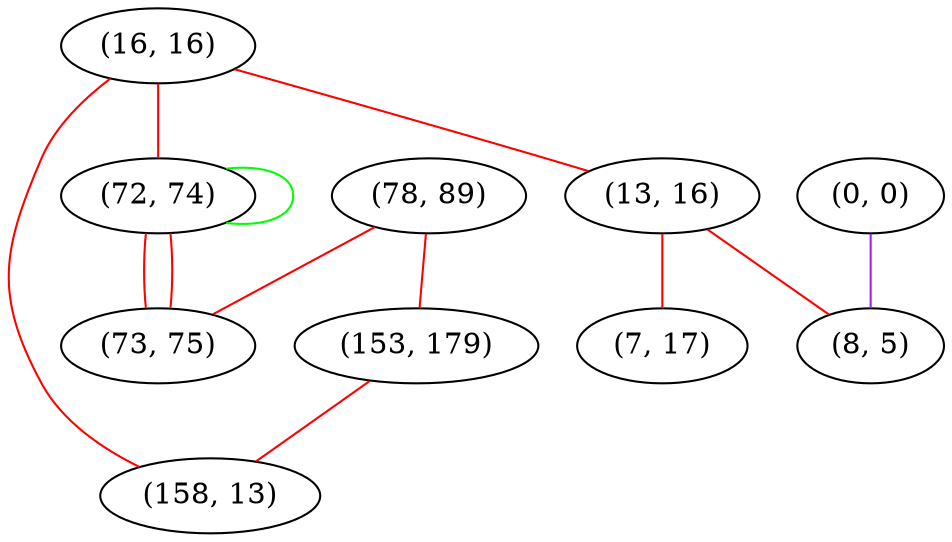 graph "" {
"(16, 16)";
"(78, 89)";
"(153, 179)";
"(72, 74)";
"(13, 16)";
"(73, 75)";
"(7, 17)";
"(0, 0)";
"(8, 5)";
"(158, 13)";
"(16, 16)" -- "(72, 74)"  [color=red, key=0, weight=1];
"(16, 16)" -- "(13, 16)"  [color=red, key=0, weight=1];
"(16, 16)" -- "(158, 13)"  [color=red, key=0, weight=1];
"(78, 89)" -- "(73, 75)"  [color=red, key=0, weight=1];
"(78, 89)" -- "(153, 179)"  [color=red, key=0, weight=1];
"(153, 179)" -- "(158, 13)"  [color=red, key=0, weight=1];
"(72, 74)" -- "(73, 75)"  [color=red, key=0, weight=1];
"(72, 74)" -- "(73, 75)"  [color=red, key=1, weight=1];
"(72, 74)" -- "(72, 74)"  [color=green, key=0, weight=2];
"(13, 16)" -- "(8, 5)"  [color=red, key=0, weight=1];
"(13, 16)" -- "(7, 17)"  [color=red, key=0, weight=1];
"(0, 0)" -- "(8, 5)"  [color=purple, key=0, weight=4];
}
